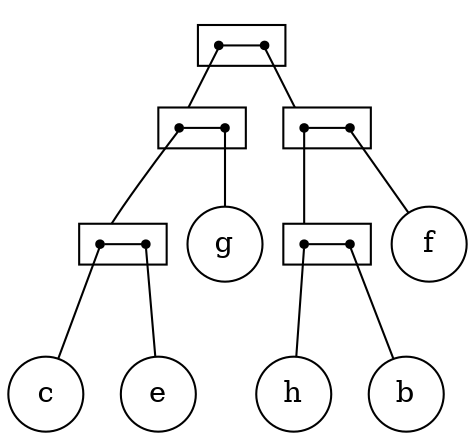 strict digraph "plain_2-structure" {
compound=true;
fontname=Verdana;
fontsize=12;
newrank=true;
node [shape=circle];
f;
g;
c;
e;
h;
b;
subgraph cluster_fegchb {
rank=same;
node [shape=point];
s_ceg -> s_fhb  [arrowhead=none, color=black];
}

subgraph cluster_fhb {
rank=same;
node [shape=point];
s_hb -> s_f  [arrowhead=none, color=black];
}

subgraph cluster_ceg {
rank=same;
node [shape=point];
s_ce -> s_g  [arrowhead=none, color=black];
}

subgraph cluster_ce {
rank=same;
node [shape=point];
s_c -> s_e  [arrowhead=none, color=black];
}

subgraph cluster_hb {
rank=same;
node [shape=point];
s_h -> s_b  [arrowhead=none, color=black];
}

s_ceg -> s_ce  [arrowhead=none, lhead=cluster_ceg];
s_fhb -> s_hb  [arrowhead=none, lhead=cluster_fhb];
s_hb -> s_h  [arrowhead=none, lhead=cluster_hb];
s_f -> f  [arrowhead=none];
s_ce -> s_c  [arrowhead=none, lhead=cluster_ce];
s_g -> g  [arrowhead=none];
s_c -> c  [arrowhead=none];
s_e -> e  [arrowhead=none];
s_h -> h  [arrowhead=none];
s_b -> b  [arrowhead=none];
}
